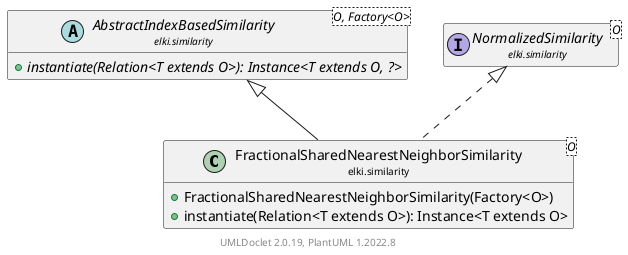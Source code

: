 @startuml
    remove .*\.(Instance|Par|Parameterizer|Factory)$
    set namespaceSeparator none
    hide empty fields
    hide empty methods

    class "<size:14>FractionalSharedNearestNeighborSimilarity\n<size:10>elki.similarity" as elki.similarity.FractionalSharedNearestNeighborSimilarity<O> [[FractionalSharedNearestNeighborSimilarity.html]] {
        +FractionalSharedNearestNeighborSimilarity(Factory<O>)
        +instantiate(Relation<T extends O>): Instance<T extends O>
    }

    abstract class "<size:14>AbstractIndexBasedSimilarity\n<size:10>elki.similarity" as elki.similarity.AbstractIndexBasedSimilarity<O, Factory<O>> [[AbstractIndexBasedSimilarity.html]] {
        {abstract} +instantiate(Relation<T extends O>): Instance<T extends O, ?>
    }
    interface "<size:14>NormalizedSimilarity\n<size:10>elki.similarity" as elki.similarity.NormalizedSimilarity<O> [[NormalizedSimilarity.html]]
    class "<size:14>FractionalSharedNearestNeighborSimilarity.Instance\n<size:10>elki.similarity" as elki.similarity.FractionalSharedNearestNeighborSimilarity.Instance<T> [[FractionalSharedNearestNeighborSimilarity.Instance.html]]
    class "<size:14>FractionalSharedNearestNeighborSimilarity.Par\n<size:10>elki.similarity" as elki.similarity.FractionalSharedNearestNeighborSimilarity.Par<O>

    elki.similarity.AbstractIndexBasedSimilarity <|-- elki.similarity.FractionalSharedNearestNeighborSimilarity
    elki.similarity.NormalizedSimilarity <|.. elki.similarity.FractionalSharedNearestNeighborSimilarity
    elki.similarity.FractionalSharedNearestNeighborSimilarity +-- elki.similarity.FractionalSharedNearestNeighborSimilarity.Instance
    elki.similarity.FractionalSharedNearestNeighborSimilarity +-- elki.similarity.FractionalSharedNearestNeighborSimilarity.Par

    center footer UMLDoclet 2.0.19, PlantUML 1.2022.8
@enduml
